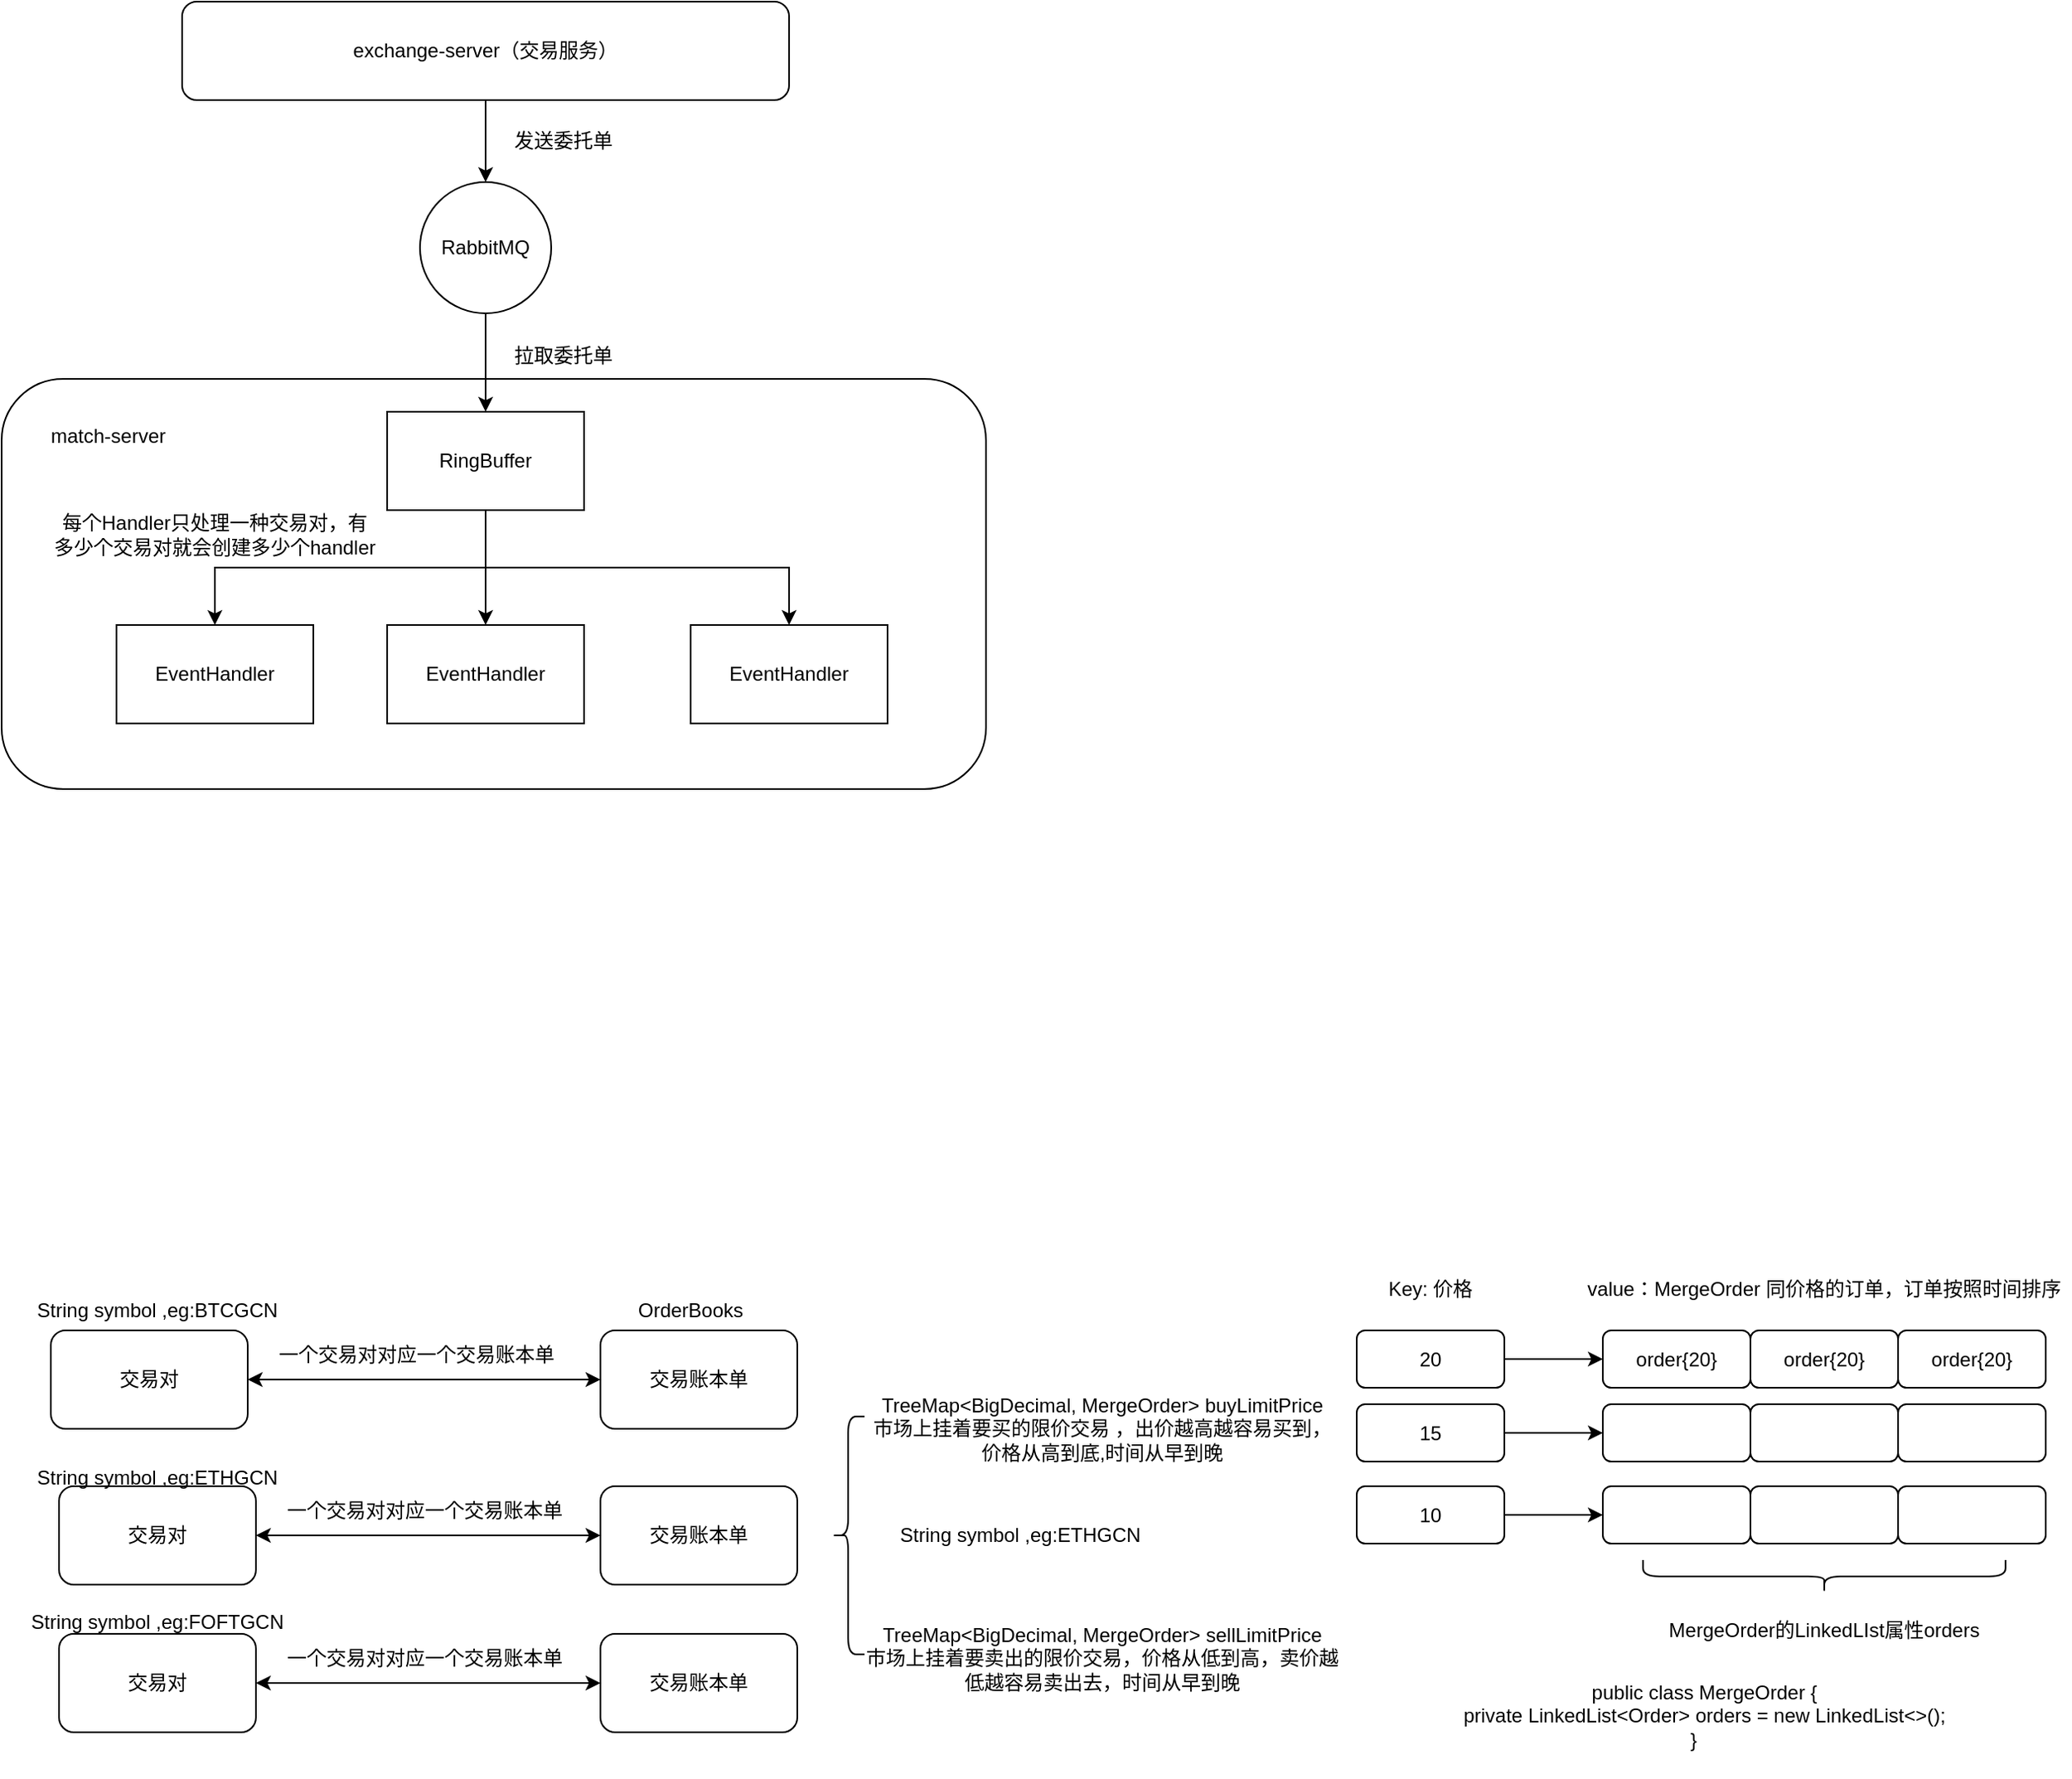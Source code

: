 <mxfile version="21.6.8" type="github">
  <diagram name="第 1 页" id="LZYfN8Qb-46NnNl3OFI-">
    <mxGraphModel dx="1351" dy="650" grid="1" gridSize="10" guides="1" tooltips="1" connect="1" arrows="1" fold="1" page="1" pageScale="1" pageWidth="827" pageHeight="1169" math="0" shadow="0">
      <root>
        <mxCell id="0" />
        <mxCell id="1" parent="0" />
        <mxCell id="YOYZqp5rT2E9GzHTg75s-17" value="" style="rounded=1;whiteSpace=wrap;html=1;" vertex="1" parent="1">
          <mxGeometry x="140" y="250" width="600" height="250" as="geometry" />
        </mxCell>
        <mxCell id="YOYZqp5rT2E9GzHTg75s-16" style="edgeStyle=orthogonalEdgeStyle;rounded=0;orthogonalLoop=1;jettySize=auto;html=1;exitX=0.5;exitY=1;exitDx=0;exitDy=0;entryX=0.5;entryY=0;entryDx=0;entryDy=0;" edge="1" parent="1" source="YOYZqp5rT2E9GzHTg75s-1" target="YOYZqp5rT2E9GzHTg75s-2">
          <mxGeometry relative="1" as="geometry" />
        </mxCell>
        <mxCell id="YOYZqp5rT2E9GzHTg75s-1" value="exchange-server（交易服务）" style="rounded=1;whiteSpace=wrap;html=1;" vertex="1" parent="1">
          <mxGeometry x="250" y="20" width="370" height="60" as="geometry" />
        </mxCell>
        <mxCell id="YOYZqp5rT2E9GzHTg75s-19" style="edgeStyle=orthogonalEdgeStyle;rounded=0;orthogonalLoop=1;jettySize=auto;html=1;exitX=0.5;exitY=1;exitDx=0;exitDy=0;entryX=0.5;entryY=0;entryDx=0;entryDy=0;" edge="1" parent="1" source="YOYZqp5rT2E9GzHTg75s-2" target="YOYZqp5rT2E9GzHTg75s-9">
          <mxGeometry relative="1" as="geometry" />
        </mxCell>
        <mxCell id="YOYZqp5rT2E9GzHTg75s-2" value="RabbitMQ" style="ellipse;whiteSpace=wrap;html=1;aspect=fixed;" vertex="1" parent="1">
          <mxGeometry x="395" y="130" width="80" height="80" as="geometry" />
        </mxCell>
        <mxCell id="YOYZqp5rT2E9GzHTg75s-20" style="edgeStyle=orthogonalEdgeStyle;rounded=0;orthogonalLoop=1;jettySize=auto;html=1;exitX=0.5;exitY=1;exitDx=0;exitDy=0;entryX=0.5;entryY=0;entryDx=0;entryDy=0;" edge="1" parent="1" source="YOYZqp5rT2E9GzHTg75s-9" target="YOYZqp5rT2E9GzHTg75s-13">
          <mxGeometry relative="1" as="geometry" />
        </mxCell>
        <mxCell id="YOYZqp5rT2E9GzHTg75s-21" style="edgeStyle=orthogonalEdgeStyle;rounded=0;orthogonalLoop=1;jettySize=auto;html=1;exitX=0.5;exitY=1;exitDx=0;exitDy=0;" edge="1" parent="1" source="YOYZqp5rT2E9GzHTg75s-9" target="YOYZqp5rT2E9GzHTg75s-14">
          <mxGeometry relative="1" as="geometry" />
        </mxCell>
        <mxCell id="YOYZqp5rT2E9GzHTg75s-22" style="edgeStyle=orthogonalEdgeStyle;rounded=0;orthogonalLoop=1;jettySize=auto;html=1;exitX=0.5;exitY=1;exitDx=0;exitDy=0;" edge="1" parent="1" source="YOYZqp5rT2E9GzHTg75s-9" target="YOYZqp5rT2E9GzHTg75s-15">
          <mxGeometry relative="1" as="geometry" />
        </mxCell>
        <mxCell id="YOYZqp5rT2E9GzHTg75s-9" value="RingBuffer" style="rounded=0;whiteSpace=wrap;html=1;" vertex="1" parent="1">
          <mxGeometry x="375" y="270" width="120" height="60" as="geometry" />
        </mxCell>
        <mxCell id="YOYZqp5rT2E9GzHTg75s-13" value="EventHandler" style="rounded=0;whiteSpace=wrap;html=1;" vertex="1" parent="1">
          <mxGeometry x="210" y="400" width="120" height="60" as="geometry" />
        </mxCell>
        <mxCell id="YOYZqp5rT2E9GzHTg75s-14" value="EventHandler" style="rounded=0;whiteSpace=wrap;html=1;" vertex="1" parent="1">
          <mxGeometry x="375" y="400" width="120" height="60" as="geometry" />
        </mxCell>
        <mxCell id="YOYZqp5rT2E9GzHTg75s-15" value="EventHandler" style="rounded=0;whiteSpace=wrap;html=1;" vertex="1" parent="1">
          <mxGeometry x="560" y="400" width="120" height="60" as="geometry" />
        </mxCell>
        <mxCell id="YOYZqp5rT2E9GzHTg75s-18" value="match-server" style="text;html=1;strokeColor=none;fillColor=none;align=center;verticalAlign=middle;whiteSpace=wrap;rounded=0;" vertex="1" parent="1">
          <mxGeometry x="140" y="270" width="130" height="30" as="geometry" />
        </mxCell>
        <mxCell id="YOYZqp5rT2E9GzHTg75s-23" value="每个Handler只处理一种交易对，有多少个交易对就会创建多少个handler" style="text;html=1;strokeColor=none;fillColor=none;align=center;verticalAlign=middle;whiteSpace=wrap;rounded=0;" vertex="1" parent="1">
          <mxGeometry x="170" y="330" width="200" height="30" as="geometry" />
        </mxCell>
        <mxCell id="YOYZqp5rT2E9GzHTg75s-24" value="交易对" style="rounded=1;whiteSpace=wrap;html=1;" vertex="1" parent="1">
          <mxGeometry x="170" y="830" width="120" height="60" as="geometry" />
        </mxCell>
        <mxCell id="YOYZqp5rT2E9GzHTg75s-25" value="交易账本单" style="rounded=1;whiteSpace=wrap;html=1;" vertex="1" parent="1">
          <mxGeometry x="505" y="830" width="120" height="60" as="geometry" />
        </mxCell>
        <mxCell id="YOYZqp5rT2E9GzHTg75s-27" value="" style="endArrow=classic;startArrow=classic;html=1;rounded=0;entryX=0;entryY=0.5;entryDx=0;entryDy=0;exitX=1;exitY=0.5;exitDx=0;exitDy=0;" edge="1" parent="1" source="YOYZqp5rT2E9GzHTg75s-24" target="YOYZqp5rT2E9GzHTg75s-25">
          <mxGeometry width="50" height="50" relative="1" as="geometry">
            <mxPoint x="290" y="865" as="sourcePoint" />
            <mxPoint x="340" y="815" as="targetPoint" />
          </mxGeometry>
        </mxCell>
        <mxCell id="YOYZqp5rT2E9GzHTg75s-28" value="一个交易对对应一个交易账本单" style="text;html=1;strokeColor=none;fillColor=none;align=center;verticalAlign=middle;whiteSpace=wrap;rounded=0;" vertex="1" parent="1">
          <mxGeometry x="300" y="830" width="186" height="30" as="geometry" />
        </mxCell>
        <mxCell id="YOYZqp5rT2E9GzHTg75s-37" value="交易对" style="rounded=1;whiteSpace=wrap;html=1;" vertex="1" parent="1">
          <mxGeometry x="175" y="925" width="120" height="60" as="geometry" />
        </mxCell>
        <mxCell id="YOYZqp5rT2E9GzHTg75s-38" value="交易账本单" style="rounded=1;whiteSpace=wrap;html=1;" vertex="1" parent="1">
          <mxGeometry x="505" y="925" width="120" height="60" as="geometry" />
        </mxCell>
        <mxCell id="YOYZqp5rT2E9GzHTg75s-39" value="" style="endArrow=classic;startArrow=classic;html=1;rounded=0;entryX=0;entryY=0.5;entryDx=0;entryDy=0;exitX=1;exitY=0.5;exitDx=0;exitDy=0;" edge="1" parent="1" source="YOYZqp5rT2E9GzHTg75s-37" target="YOYZqp5rT2E9GzHTg75s-38">
          <mxGeometry width="50" height="50" relative="1" as="geometry">
            <mxPoint x="295" y="960" as="sourcePoint" />
            <mxPoint x="345" y="910" as="targetPoint" />
          </mxGeometry>
        </mxCell>
        <mxCell id="YOYZqp5rT2E9GzHTg75s-40" value="一个交易对对应一个交易账本单" style="text;html=1;strokeColor=none;fillColor=none;align=center;verticalAlign=middle;whiteSpace=wrap;rounded=0;" vertex="1" parent="1">
          <mxGeometry x="305" y="925" width="186" height="30" as="geometry" />
        </mxCell>
        <mxCell id="YOYZqp5rT2E9GzHTg75s-41" value="交易对" style="rounded=1;whiteSpace=wrap;html=1;" vertex="1" parent="1">
          <mxGeometry x="175" y="1015" width="120" height="60" as="geometry" />
        </mxCell>
        <mxCell id="YOYZqp5rT2E9GzHTg75s-42" value="交易账本单" style="rounded=1;whiteSpace=wrap;html=1;" vertex="1" parent="1">
          <mxGeometry x="505" y="1015" width="120" height="60" as="geometry" />
        </mxCell>
        <mxCell id="YOYZqp5rT2E9GzHTg75s-43" value="" style="endArrow=classic;startArrow=classic;html=1;rounded=0;entryX=0;entryY=0.5;entryDx=0;entryDy=0;exitX=1;exitY=0.5;exitDx=0;exitDy=0;" edge="1" parent="1" source="YOYZqp5rT2E9GzHTg75s-41" target="YOYZqp5rT2E9GzHTg75s-42">
          <mxGeometry width="50" height="50" relative="1" as="geometry">
            <mxPoint x="295" y="1050" as="sourcePoint" />
            <mxPoint x="345" y="1000" as="targetPoint" />
          </mxGeometry>
        </mxCell>
        <mxCell id="YOYZqp5rT2E9GzHTg75s-44" value="一个交易对对应一个交易账本单" style="text;html=1;strokeColor=none;fillColor=none;align=center;verticalAlign=middle;whiteSpace=wrap;rounded=0;" vertex="1" parent="1">
          <mxGeometry x="305" y="1015" width="186" height="30" as="geometry" />
        </mxCell>
        <mxCell id="YOYZqp5rT2E9GzHTg75s-45" value="String symbol ,eg:BTCGCN" style="text;html=1;strokeColor=none;fillColor=none;align=center;verticalAlign=middle;whiteSpace=wrap;rounded=0;" vertex="1" parent="1">
          <mxGeometry x="150" y="803.07" width="170" height="30" as="geometry" />
        </mxCell>
        <mxCell id="YOYZqp5rT2E9GzHTg75s-46" value="String symbol ,eg:ETHGCN" style="text;html=1;strokeColor=none;fillColor=none;align=center;verticalAlign=middle;whiteSpace=wrap;rounded=0;" vertex="1" parent="1">
          <mxGeometry x="150" y="905" width="170" height="30" as="geometry" />
        </mxCell>
        <mxCell id="YOYZqp5rT2E9GzHTg75s-47" value="String symbol ,eg:FOFTGCN" style="text;html=1;strokeColor=none;fillColor=none;align=center;verticalAlign=middle;whiteSpace=wrap;rounded=0;" vertex="1" parent="1">
          <mxGeometry x="150" y="992.5" width="170" height="30" as="geometry" />
        </mxCell>
        <mxCell id="YOYZqp5rT2E9GzHTg75s-50" value="" style="shape=curlyBracket;whiteSpace=wrap;html=1;rounded=1;labelPosition=left;verticalLabelPosition=middle;align=right;verticalAlign=middle;" vertex="1" parent="1">
          <mxGeometry x="646" y="882.5" width="20" height="145" as="geometry" />
        </mxCell>
        <mxCell id="YOYZqp5rT2E9GzHTg75s-51" value="TreeMap&amp;lt;BigDecimal, MergeOrder&amp;gt; buyLimitPrice&lt;br&gt;市场上挂着要买的限价交易 ，出价越高越容易买到，价格从高到底,时间从早到晚" style="text;html=1;strokeColor=none;fillColor=none;align=center;verticalAlign=middle;whiteSpace=wrap;rounded=0;" vertex="1" parent="1">
          <mxGeometry x="666" y="875" width="290" height="30" as="geometry" />
        </mxCell>
        <mxCell id="YOYZqp5rT2E9GzHTg75s-52" value="String symbol ,eg:ETHGCN" style="text;html=1;strokeColor=none;fillColor=none;align=center;verticalAlign=middle;whiteSpace=wrap;rounded=0;" vertex="1" parent="1">
          <mxGeometry x="676" y="940" width="170" height="30" as="geometry" />
        </mxCell>
        <mxCell id="YOYZqp5rT2E9GzHTg75s-53" value="TreeMap&amp;lt;BigDecimal, MergeOrder&amp;gt; sellLimitPrice&lt;br&gt;市场上挂着要卖出的限价交易，价格从低到高，卖价越低越容易卖出去，时间从早到晚" style="text;html=1;strokeColor=none;fillColor=none;align=center;verticalAlign=middle;whiteSpace=wrap;rounded=0;" vertex="1" parent="1">
          <mxGeometry x="666" y="1015" width="290" height="30" as="geometry" />
        </mxCell>
        <mxCell id="YOYZqp5rT2E9GzHTg75s-68" style="edgeStyle=orthogonalEdgeStyle;rounded=0;orthogonalLoop=1;jettySize=auto;html=1;exitX=1;exitY=0.5;exitDx=0;exitDy=0;entryX=0;entryY=0.5;entryDx=0;entryDy=0;" edge="1" parent="1" source="YOYZqp5rT2E9GzHTg75s-54" target="YOYZqp5rT2E9GzHTg75s-57">
          <mxGeometry relative="1" as="geometry" />
        </mxCell>
        <mxCell id="YOYZqp5rT2E9GzHTg75s-54" value="20" style="rounded=1;whiteSpace=wrap;html=1;" vertex="1" parent="1">
          <mxGeometry x="966" y="830" width="90" height="35" as="geometry" />
        </mxCell>
        <mxCell id="YOYZqp5rT2E9GzHTg75s-70" style="edgeStyle=orthogonalEdgeStyle;rounded=0;orthogonalLoop=1;jettySize=auto;html=1;exitX=1;exitY=0.5;exitDx=0;exitDy=0;" edge="1" parent="1" source="YOYZqp5rT2E9GzHTg75s-55" target="YOYZqp5rT2E9GzHTg75s-58">
          <mxGeometry relative="1" as="geometry" />
        </mxCell>
        <mxCell id="YOYZqp5rT2E9GzHTg75s-55" value="10" style="rounded=1;whiteSpace=wrap;html=1;" vertex="1" parent="1">
          <mxGeometry x="966" y="925" width="90" height="35" as="geometry" />
        </mxCell>
        <mxCell id="YOYZqp5rT2E9GzHTg75s-69" style="edgeStyle=orthogonalEdgeStyle;rounded=0;orthogonalLoop=1;jettySize=auto;html=1;exitX=1;exitY=0.5;exitDx=0;exitDy=0;entryX=0;entryY=0.5;entryDx=0;entryDy=0;" edge="1" parent="1" source="YOYZqp5rT2E9GzHTg75s-56" target="YOYZqp5rT2E9GzHTg75s-59">
          <mxGeometry relative="1" as="geometry" />
        </mxCell>
        <mxCell id="YOYZqp5rT2E9GzHTg75s-56" value="15" style="rounded=1;whiteSpace=wrap;html=1;" vertex="1" parent="1">
          <mxGeometry x="966" y="875" width="90" height="35" as="geometry" />
        </mxCell>
        <mxCell id="YOYZqp5rT2E9GzHTg75s-57" value="order{20}" style="rounded=1;whiteSpace=wrap;html=1;" vertex="1" parent="1">
          <mxGeometry x="1116" y="830" width="90" height="35" as="geometry" />
        </mxCell>
        <mxCell id="YOYZqp5rT2E9GzHTg75s-58" value="" style="rounded=1;whiteSpace=wrap;html=1;" vertex="1" parent="1">
          <mxGeometry x="1116" y="925" width="90" height="35" as="geometry" />
        </mxCell>
        <mxCell id="YOYZqp5rT2E9GzHTg75s-59" value="" style="rounded=1;whiteSpace=wrap;html=1;" vertex="1" parent="1">
          <mxGeometry x="1116" y="875" width="90" height="35" as="geometry" />
        </mxCell>
        <mxCell id="YOYZqp5rT2E9GzHTg75s-60" value="order{20}" style="rounded=1;whiteSpace=wrap;html=1;" vertex="1" parent="1">
          <mxGeometry x="1206" y="830" width="90" height="35" as="geometry" />
        </mxCell>
        <mxCell id="YOYZqp5rT2E9GzHTg75s-61" value="" style="rounded=1;whiteSpace=wrap;html=1;" vertex="1" parent="1">
          <mxGeometry x="1206" y="925" width="90" height="35" as="geometry" />
        </mxCell>
        <mxCell id="YOYZqp5rT2E9GzHTg75s-62" value="" style="rounded=1;whiteSpace=wrap;html=1;" vertex="1" parent="1">
          <mxGeometry x="1206" y="875" width="90" height="35" as="geometry" />
        </mxCell>
        <mxCell id="YOYZqp5rT2E9GzHTg75s-63" value="order{20}" style="rounded=1;whiteSpace=wrap;html=1;" vertex="1" parent="1">
          <mxGeometry x="1296" y="830" width="90" height="35" as="geometry" />
        </mxCell>
        <mxCell id="YOYZqp5rT2E9GzHTg75s-64" value="" style="rounded=1;whiteSpace=wrap;html=1;" vertex="1" parent="1">
          <mxGeometry x="1296" y="925" width="90" height="35" as="geometry" />
        </mxCell>
        <mxCell id="YOYZqp5rT2E9GzHTg75s-65" value="" style="rounded=1;whiteSpace=wrap;html=1;" vertex="1" parent="1">
          <mxGeometry x="1296" y="875" width="90" height="35" as="geometry" />
        </mxCell>
        <mxCell id="YOYZqp5rT2E9GzHTg75s-66" value="Key: 价格" style="text;html=1;strokeColor=none;fillColor=none;align=center;verticalAlign=middle;whiteSpace=wrap;rounded=0;" vertex="1" parent="1">
          <mxGeometry x="981" y="790" width="60" height="30" as="geometry" />
        </mxCell>
        <mxCell id="YOYZqp5rT2E9GzHTg75s-67" value="value：MergeOrder 同价格的订单，订单按照时间排序" style="text;html=1;strokeColor=none;fillColor=none;align=center;verticalAlign=middle;whiteSpace=wrap;rounded=0;" vertex="1" parent="1">
          <mxGeometry x="1101" y="790" width="300" height="30" as="geometry" />
        </mxCell>
        <mxCell id="YOYZqp5rT2E9GzHTg75s-72" value="&lt;div&gt;public class MergeOrder {&lt;/div&gt;&lt;div&gt;&amp;nbsp; &amp;nbsp; private LinkedList&amp;lt;Order&amp;gt; orders = new LinkedList&amp;lt;&amp;gt;();&amp;nbsp; &amp;nbsp;&amp;nbsp;&lt;/div&gt;&lt;div&gt;}&amp;nbsp; &amp;nbsp;&amp;nbsp;&lt;/div&gt;" style="text;html=1;strokeColor=none;fillColor=none;align=center;verticalAlign=middle;whiteSpace=wrap;rounded=0;" vertex="1" parent="1">
          <mxGeometry x="983" y="1027.5" width="390" height="75" as="geometry" />
        </mxCell>
        <mxCell id="YOYZqp5rT2E9GzHTg75s-77" value="" style="shape=curlyBracket;whiteSpace=wrap;html=1;rounded=1;flipH=1;labelPosition=right;verticalLabelPosition=middle;align=left;verticalAlign=middle;direction=north;" vertex="1" parent="1">
          <mxGeometry x="1140.54" y="970" width="220.93" height="20" as="geometry" />
        </mxCell>
        <mxCell id="YOYZqp5rT2E9GzHTg75s-90" value="MergeOrder的LinkedLIst属性orders" style="text;html=1;strokeColor=none;fillColor=none;align=center;verticalAlign=middle;whiteSpace=wrap;rounded=0;" vertex="1" parent="1">
          <mxGeometry x="1129" y="997.5" width="244" height="30" as="geometry" />
        </mxCell>
        <mxCell id="YOYZqp5rT2E9GzHTg75s-91" value="发送委托单" style="text;html=1;strokeColor=none;fillColor=none;align=center;verticalAlign=middle;whiteSpace=wrap;rounded=0;" vertex="1" parent="1">
          <mxGeometry x="445" y="90" width="75" height="30" as="geometry" />
        </mxCell>
        <mxCell id="YOYZqp5rT2E9GzHTg75s-92" value="拉取委托单" style="text;html=1;strokeColor=none;fillColor=none;align=center;verticalAlign=middle;whiteSpace=wrap;rounded=0;" vertex="1" parent="1">
          <mxGeometry x="445" y="221" width="75" height="30" as="geometry" />
        </mxCell>
        <mxCell id="YOYZqp5rT2E9GzHTg75s-94" value="OrderBooks" style="text;html=1;strokeColor=none;fillColor=none;align=center;verticalAlign=middle;whiteSpace=wrap;rounded=0;" vertex="1" parent="1">
          <mxGeometry x="530" y="803.07" width="60" height="30" as="geometry" />
        </mxCell>
      </root>
    </mxGraphModel>
  </diagram>
</mxfile>
